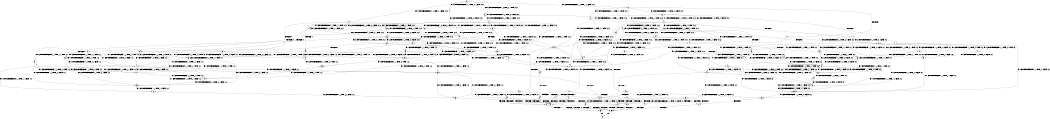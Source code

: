 digraph BCG {
size = "7, 10.5";
center = TRUE;
node [shape = circle];
0 [peripheries = 2];
0 -> 1 [label = "EX !0 !ATOMIC_EXCH_BRANCH (1, +1, TRUE, +1, 1, FALSE) !:0:1:2:"];
0 -> 2 [label = "EX !1 !ATOMIC_EXCH_BRANCH (1, +1, TRUE, +1, 1, FALSE) !:0:1:2:"];
0 -> 3 [label = "EX !2 !ATOMIC_EXCH_BRANCH (1, +0, TRUE, +0, 1, TRUE) !:0:1:2:"];
0 -> 4 [label = "EX !0 !ATOMIC_EXCH_BRANCH (1, +1, TRUE, +1, 1, FALSE) !:0:1:2:"];
1 -> 5 [label = "EX !2 !ATOMIC_EXCH_BRANCH (1, +0, TRUE, +0, 1, FALSE) !:0:1:2:"];
2 -> 6 [label = "EX !0 !ATOMIC_EXCH_BRANCH (1, +1, TRUE, +1, 1, TRUE) !:0:1:2:"];
2 -> 7 [label = "TERMINATE !1"];
2 -> 8 [label = "EX !2 !ATOMIC_EXCH_BRANCH (1, +0, TRUE, +0, 1, FALSE) !:0:1:2:"];
2 -> 9 [label = "EX !0 !ATOMIC_EXCH_BRANCH (1, +1, TRUE, +1, 1, TRUE) !:0:1:2:"];
3 -> 10 [label = "EX !0 !ATOMIC_EXCH_BRANCH (1, +1, TRUE, +1, 1, FALSE) !:0:1:2:"];
3 -> 11 [label = "EX !1 !ATOMIC_EXCH_BRANCH (1, +1, TRUE, +1, 1, FALSE) !:0:1:2:"];
3 -> 12 [label = "EX !0 !ATOMIC_EXCH_BRANCH (1, +1, TRUE, +1, 1, FALSE) !:0:1:2:"];
3 -> 3 [label = "EX !2 !ATOMIC_EXCH_BRANCH (1, +0, TRUE, +0, 1, TRUE) !:0:1:2:"];
4 -> 5 [label = "EX !2 !ATOMIC_EXCH_BRANCH (1, +0, TRUE, +0, 1, FALSE) !:0:1:2:"];
4 -> 13 [label = "TERMINATE !0"];
4 -> 14 [label = "EX !1 !ATOMIC_EXCH_BRANCH (1, +1, TRUE, +1, 1, TRUE) !:0:1:2:"];
4 -> 15 [label = "EX !2 !ATOMIC_EXCH_BRANCH (1, +0, TRUE, +0, 1, FALSE) !:0:1:2:"];
5 -> 10 [label = "EX !2 !ATOMIC_EXCH_BRANCH (1, +1, TRUE, +0, 1, TRUE) !:0:1:2:"];
6 -> 16 [label = "EX !2 !ATOMIC_EXCH_BRANCH (1, +0, TRUE, +0, 1, FALSE) !:0:1:2:"];
7 -> 17 [label = "EX !0 !ATOMIC_EXCH_BRANCH (1, +1, TRUE, +1, 1, TRUE) !:0:2:"];
7 -> 18 [label = "EX !2 !ATOMIC_EXCH_BRANCH (1, +0, TRUE, +0, 1, FALSE) !:0:2:"];
7 -> 19 [label = "EX !0 !ATOMIC_EXCH_BRANCH (1, +1, TRUE, +1, 1, TRUE) !:0:2:"];
8 -> 20 [label = "EX !0 !ATOMIC_EXCH_BRANCH (1, +1, TRUE, +1, 1, FALSE) !:0:1:2:"];
8 -> 21 [label = "TERMINATE !1"];
8 -> 22 [label = "EX !0 !ATOMIC_EXCH_BRANCH (1, +1, TRUE, +1, 1, FALSE) !:0:1:2:"];
8 -> 11 [label = "EX !2 !ATOMIC_EXCH_BRANCH (1, +1, TRUE, +0, 1, TRUE) !:0:1:2:"];
9 -> 16 [label = "EX !2 !ATOMIC_EXCH_BRANCH (1, +0, TRUE, +0, 1, FALSE) !:0:1:2:"];
9 -> 23 [label = "TERMINATE !1"];
9 -> 24 [label = "EX !2 !ATOMIC_EXCH_BRANCH (1, +0, TRUE, +0, 1, FALSE) !:0:1:2:"];
9 -> 9 [label = "EX !0 !ATOMIC_EXCH_BRANCH (1, +1, TRUE, +1, 1, TRUE) !:0:1:2:"];
10 -> 25 [label = "EX !1 !ATOMIC_EXCH_BRANCH (1, +1, TRUE, +1, 1, TRUE) !:0:1:2:"];
11 -> 26 [label = "EX !2 !ATOMIC_EXCH_BRANCH (1, +0, TRUE, +0, 1, FALSE) !:0:1:2:"];
11 -> 27 [label = "TERMINATE !1"];
11 -> 28 [label = "EX !0 !ATOMIC_EXCH_BRANCH (1, +1, TRUE, +1, 1, TRUE) !:0:1:2:"];
11 -> 8 [label = "EX !2 !ATOMIC_EXCH_BRANCH (1, +0, TRUE, +0, 1, FALSE) !:0:1:2:"];
12 -> 25 [label = "EX !1 !ATOMIC_EXCH_BRANCH (1, +1, TRUE, +1, 1, TRUE) !:0:1:2:"];
12 -> 29 [label = "TERMINATE !0"];
12 -> 30 [label = "EX !1 !ATOMIC_EXCH_BRANCH (1, +1, TRUE, +1, 1, TRUE) !:0:1:2:"];
12 -> 15 [label = "EX !2 !ATOMIC_EXCH_BRANCH (1, +0, TRUE, +0, 1, FALSE) !:0:1:2:"];
13 -> 31 [label = "EX !2 !ATOMIC_EXCH_BRANCH (1, +0, TRUE, +0, 1, FALSE) !:1:2:"];
13 -> 32 [label = "EX !1 !ATOMIC_EXCH_BRANCH (1, +1, TRUE, +1, 1, TRUE) !:1:2:"];
13 -> 33 [label = "EX !2 !ATOMIC_EXCH_BRANCH (1, +0, TRUE, +0, 1, FALSE) !:1:2:"];
14 -> 34 [label = "EX !2 !ATOMIC_EXCH_BRANCH (1, +0, TRUE, +0, 1, FALSE) !:0:1:2:"];
14 -> 35 [label = "TERMINATE !0"];
14 -> 36 [label = "EX !2 !ATOMIC_EXCH_BRANCH (1, +0, TRUE, +0, 1, FALSE) !:0:1:2:"];
14 -> 14 [label = "EX !1 !ATOMIC_EXCH_BRANCH (1, +1, TRUE, +1, 1, TRUE) !:0:1:2:"];
15 -> 10 [label = "EX !2 !ATOMIC_EXCH_BRANCH (1, +1, TRUE, +0, 1, TRUE) !:0:1:2:"];
15 -> 37 [label = "TERMINATE !0"];
15 -> 22 [label = "EX !1 !ATOMIC_EXCH_BRANCH (1, +1, TRUE, +1, 1, FALSE) !:0:1:2:"];
15 -> 12 [label = "EX !2 !ATOMIC_EXCH_BRANCH (1, +1, TRUE, +0, 1, TRUE) !:0:1:2:"];
16 -> 20 [label = "EX !0 !ATOMIC_EXCH_BRANCH (1, +1, TRUE, +1, 1, FALSE) !:0:1:2:"];
17 -> 38 [label = "EX !2 !ATOMIC_EXCH_BRANCH (1, +0, TRUE, +0, 1, FALSE) !:0:2:"];
18 -> 39 [label = "EX !0 !ATOMIC_EXCH_BRANCH (1, +1, TRUE, +1, 1, FALSE) !:0:2:"];
18 -> 40 [label = "EX !0 !ATOMIC_EXCH_BRANCH (1, +1, TRUE, +1, 1, FALSE) !:0:2:"];
18 -> 41 [label = "EX !2 !ATOMIC_EXCH_BRANCH (1, +1, TRUE, +0, 1, TRUE) !:0:2:"];
19 -> 38 [label = "EX !2 !ATOMIC_EXCH_BRANCH (1, +0, TRUE, +0, 1, FALSE) !:0:2:"];
19 -> 42 [label = "EX !2 !ATOMIC_EXCH_BRANCH (1, +0, TRUE, +0, 1, FALSE) !:0:2:"];
19 -> 19 [label = "EX !0 !ATOMIC_EXCH_BRANCH (1, +1, TRUE, +1, 1, TRUE) !:0:2:"];
20 -> 43 [label = "EX !2 !ATOMIC_EXCH_BRANCH (1, +1, TRUE, +0, 1, FALSE) !:0:1:2:"];
21 -> 44 [label = "EX !2 !ATOMIC_EXCH_BRANCH (1, +1, TRUE, +0, 1, TRUE) !:0:2:"];
21 -> 40 [label = "EX !0 !ATOMIC_EXCH_BRANCH (1, +1, TRUE, +1, 1, FALSE) !:0:2:"];
21 -> 41 [label = "EX !2 !ATOMIC_EXCH_BRANCH (1, +1, TRUE, +0, 1, TRUE) !:0:2:"];
22 -> 43 [label = "EX !2 !ATOMIC_EXCH_BRANCH (1, +1, TRUE, +0, 1, FALSE) !:0:1:2:"];
22 -> 45 [label = "TERMINATE !1"];
22 -> 46 [label = "TERMINATE !0"];
22 -> 47 [label = "EX !2 !ATOMIC_EXCH_BRANCH (1, +1, TRUE, +0, 1, FALSE) !:0:1:2:"];
23 -> 17 [label = "EX !0 !ATOMIC_EXCH_BRANCH (1, +1, TRUE, +1, 1, TRUE) !:0:2:"];
23 -> 42 [label = "EX !2 !ATOMIC_EXCH_BRANCH (1, +0, TRUE, +0, 1, FALSE) !:0:2:"];
23 -> 19 [label = "EX !0 !ATOMIC_EXCH_BRANCH (1, +1, TRUE, +1, 1, TRUE) !:0:2:"];
24 -> 20 [label = "EX !0 !ATOMIC_EXCH_BRANCH (1, +1, TRUE, +1, 1, FALSE) !:0:1:2:"];
24 -> 48 [label = "TERMINATE !1"];
24 -> 49 [label = "EX !2 !ATOMIC_EXCH_BRANCH (1, +1, TRUE, +0, 1, TRUE) !:0:1:2:"];
24 -> 22 [label = "EX !0 !ATOMIC_EXCH_BRANCH (1, +1, TRUE, +1, 1, FALSE) !:0:1:2:"];
25 -> 34 [label = "EX !2 !ATOMIC_EXCH_BRANCH (1, +0, TRUE, +0, 1, FALSE) !:0:1:2:"];
26 -> 20 [label = "EX !0 !ATOMIC_EXCH_BRANCH (1, +1, TRUE, +1, 1, FALSE) !:0:1:2:"];
27 -> 50 [label = "EX !2 !ATOMIC_EXCH_BRANCH (1, +0, TRUE, +0, 1, FALSE) !:0:2:"];
27 -> 51 [label = "EX !0 !ATOMIC_EXCH_BRANCH (1, +1, TRUE, +1, 1, TRUE) !:0:2:"];
27 -> 18 [label = "EX !2 !ATOMIC_EXCH_BRANCH (1, +0, TRUE, +0, 1, FALSE) !:0:2:"];
28 -> 16 [label = "EX !2 !ATOMIC_EXCH_BRANCH (1, +0, TRUE, +0, 1, FALSE) !:0:1:2:"];
28 -> 52 [label = "TERMINATE !1"];
28 -> 24 [label = "EX !2 !ATOMIC_EXCH_BRANCH (1, +0, TRUE, +0, 1, FALSE) !:0:1:2:"];
28 -> 28 [label = "EX !0 !ATOMIC_EXCH_BRANCH (1, +1, TRUE, +1, 1, TRUE) !:0:1:2:"];
29 -> 31 [label = "EX !2 !ATOMIC_EXCH_BRANCH (1, +0, TRUE, +0, 1, FALSE) !:1:2:"];
29 -> 53 [label = "EX !1 !ATOMIC_EXCH_BRANCH (1, +1, TRUE, +1, 1, TRUE) !:1:2:"];
29 -> 33 [label = "EX !2 !ATOMIC_EXCH_BRANCH (1, +0, TRUE, +0, 1, FALSE) !:1:2:"];
30 -> 34 [label = "EX !2 !ATOMIC_EXCH_BRANCH (1, +0, TRUE, +0, 1, FALSE) !:0:1:2:"];
30 -> 54 [label = "TERMINATE !0"];
30 -> 36 [label = "EX !2 !ATOMIC_EXCH_BRANCH (1, +0, TRUE, +0, 1, FALSE) !:0:1:2:"];
30 -> 30 [label = "EX !1 !ATOMIC_EXCH_BRANCH (1, +1, TRUE, +1, 1, TRUE) !:0:1:2:"];
31 -> 55 [label = "EX !2 !ATOMIC_EXCH_BRANCH (1, +1, TRUE, +0, 1, TRUE) !:1:2:"];
32 -> 56 [label = "EX !2 !ATOMIC_EXCH_BRANCH (1, +0, TRUE, +0, 1, FALSE) !:1:2:"];
32 -> 57 [label = "EX !2 !ATOMIC_EXCH_BRANCH (1, +0, TRUE, +0, 1, FALSE) !:1:2:"];
32 -> 32 [label = "EX !1 !ATOMIC_EXCH_BRANCH (1, +1, TRUE, +1, 1, TRUE) !:1:2:"];
33 -> 55 [label = "EX !2 !ATOMIC_EXCH_BRANCH (1, +1, TRUE, +0, 1, TRUE) !:1:2:"];
33 -> 58 [label = "EX !1 !ATOMIC_EXCH_BRANCH (1, +1, TRUE, +1, 1, FALSE) !:1:2:"];
33 -> 59 [label = "EX !2 !ATOMIC_EXCH_BRANCH (1, +1, TRUE, +0, 1, TRUE) !:1:2:"];
34 -> 20 [label = "EX !1 !ATOMIC_EXCH_BRANCH (1, +1, TRUE, +1, 1, FALSE) !:0:1:2:"];
35 -> 60 [label = "EX !1 !ATOMIC_EXCH_BRANCH (1, +1, TRUE, +1, 1, TRUE) !:1:2:"];
35 -> 57 [label = "EX !2 !ATOMIC_EXCH_BRANCH (1, +0, TRUE, +0, 1, FALSE) !:1:2:"];
35 -> 32 [label = "EX !1 !ATOMIC_EXCH_BRANCH (1, +1, TRUE, +1, 1, TRUE) !:1:2:"];
36 -> 20 [label = "EX !1 !ATOMIC_EXCH_BRANCH (1, +1, TRUE, +1, 1, FALSE) !:0:1:2:"];
36 -> 61 [label = "TERMINATE !0"];
36 -> 62 [label = "EX !2 !ATOMIC_EXCH_BRANCH (1, +1, TRUE, +0, 1, TRUE) !:0:1:2:"];
36 -> 22 [label = "EX !1 !ATOMIC_EXCH_BRANCH (1, +1, TRUE, +1, 1, FALSE) !:0:1:2:"];
37 -> 55 [label = "EX !2 !ATOMIC_EXCH_BRANCH (1, +1, TRUE, +0, 1, TRUE) !:1:2:"];
37 -> 58 [label = "EX !1 !ATOMIC_EXCH_BRANCH (1, +1, TRUE, +1, 1, FALSE) !:1:2:"];
37 -> 59 [label = "EX !2 !ATOMIC_EXCH_BRANCH (1, +1, TRUE, +0, 1, TRUE) !:1:2:"];
38 -> 39 [label = "EX !0 !ATOMIC_EXCH_BRANCH (1, +1, TRUE, +1, 1, FALSE) !:0:2:"];
39 -> 63 [label = "EX !2 !ATOMIC_EXCH_BRANCH (1, +1, TRUE, +0, 1, FALSE) !:0:2:"];
40 -> 63 [label = "EX !2 !ATOMIC_EXCH_BRANCH (1, +1, TRUE, +0, 1, FALSE) !:0:2:"];
40 -> 64 [label = "TERMINATE !0"];
40 -> 65 [label = "EX !2 !ATOMIC_EXCH_BRANCH (1, +1, TRUE, +0, 1, FALSE) !:0:2:"];
41 -> 50 [label = "EX !2 !ATOMIC_EXCH_BRANCH (1, +0, TRUE, +0, 1, FALSE) !:0:2:"];
41 -> 51 [label = "EX !0 !ATOMIC_EXCH_BRANCH (1, +1, TRUE, +1, 1, TRUE) !:0:2:"];
41 -> 18 [label = "EX !2 !ATOMIC_EXCH_BRANCH (1, +0, TRUE, +0, 1, FALSE) !:0:2:"];
42 -> 39 [label = "EX !0 !ATOMIC_EXCH_BRANCH (1, +1, TRUE, +1, 1, FALSE) !:0:2:"];
42 -> 66 [label = "EX !2 !ATOMIC_EXCH_BRANCH (1, +1, TRUE, +0, 1, TRUE) !:0:2:"];
42 -> 40 [label = "EX !0 !ATOMIC_EXCH_BRANCH (1, +1, TRUE, +1, 1, FALSE) !:0:2:"];
43 -> 67 [label = "TERMINATE !0"];
44 -> 50 [label = "EX !2 !ATOMIC_EXCH_BRANCH (1, +0, TRUE, +0, 1, FALSE) !:0:2:"];
45 -> 63 [label = "EX !2 !ATOMIC_EXCH_BRANCH (1, +1, TRUE, +0, 1, FALSE) !:0:2:"];
45 -> 64 [label = "TERMINATE !0"];
45 -> 65 [label = "EX !2 !ATOMIC_EXCH_BRANCH (1, +1, TRUE, +0, 1, FALSE) !:0:2:"];
46 -> 68 [label = "EX !2 !ATOMIC_EXCH_BRANCH (1, +1, TRUE, +0, 1, FALSE) !:1:2:"];
46 -> 64 [label = "TERMINATE !1"];
46 -> 69 [label = "EX !2 !ATOMIC_EXCH_BRANCH (1, +1, TRUE, +0, 1, FALSE) !:1:2:"];
47 -> 67 [label = "TERMINATE !0"];
47 -> 70 [label = "TERMINATE !1"];
47 -> 71 [label = "TERMINATE !2"];
47 -> 72 [label = "TERMINATE !0"];
48 -> 39 [label = "EX !0 !ATOMIC_EXCH_BRANCH (1, +1, TRUE, +1, 1, FALSE) !:0:2:"];
48 -> 66 [label = "EX !2 !ATOMIC_EXCH_BRANCH (1, +1, TRUE, +0, 1, TRUE) !:0:2:"];
48 -> 40 [label = "EX !0 !ATOMIC_EXCH_BRANCH (1, +1, TRUE, +1, 1, FALSE) !:0:2:"];
49 -> 73 [label = "EX !0 !ATOMIC_EXCH_BRANCH (1, +1, TRUE, +1, 1, TRUE) !:0:1:2:"];
49 -> 52 [label = "TERMINATE !1"];
49 -> 24 [label = "EX !2 !ATOMIC_EXCH_BRANCH (1, +0, TRUE, +0, 1, FALSE) !:0:1:2:"];
49 -> 28 [label = "EX !0 !ATOMIC_EXCH_BRANCH (1, +1, TRUE, +1, 1, TRUE) !:0:1:2:"];
50 -> 39 [label = "EX !0 !ATOMIC_EXCH_BRANCH (1, +1, TRUE, +1, 1, FALSE) !:0:2:"];
51 -> 38 [label = "EX !2 !ATOMIC_EXCH_BRANCH (1, +0, TRUE, +0, 1, FALSE) !:0:2:"];
51 -> 42 [label = "EX !2 !ATOMIC_EXCH_BRANCH (1, +0, TRUE, +0, 1, FALSE) !:0:2:"];
51 -> 51 [label = "EX !0 !ATOMIC_EXCH_BRANCH (1, +1, TRUE, +1, 1, TRUE) !:0:2:"];
52 -> 74 [label = "EX !0 !ATOMIC_EXCH_BRANCH (1, +1, TRUE, +1, 1, TRUE) !:0:2:"];
52 -> 42 [label = "EX !2 !ATOMIC_EXCH_BRANCH (1, +0, TRUE, +0, 1, FALSE) !:0:2:"];
52 -> 51 [label = "EX !0 !ATOMIC_EXCH_BRANCH (1, +1, TRUE, +1, 1, TRUE) !:0:2:"];
53 -> 56 [label = "EX !2 !ATOMIC_EXCH_BRANCH (1, +0, TRUE, +0, 1, FALSE) !:1:2:"];
53 -> 57 [label = "EX !2 !ATOMIC_EXCH_BRANCH (1, +0, TRUE, +0, 1, FALSE) !:1:2:"];
53 -> 53 [label = "EX !1 !ATOMIC_EXCH_BRANCH (1, +1, TRUE, +1, 1, TRUE) !:1:2:"];
54 -> 75 [label = "EX !1 !ATOMIC_EXCH_BRANCH (1, +1, TRUE, +1, 1, TRUE) !:1:2:"];
54 -> 57 [label = "EX !2 !ATOMIC_EXCH_BRANCH (1, +0, TRUE, +0, 1, FALSE) !:1:2:"];
54 -> 53 [label = "EX !1 !ATOMIC_EXCH_BRANCH (1, +1, TRUE, +1, 1, TRUE) !:1:2:"];
55 -> 75 [label = "EX !1 !ATOMIC_EXCH_BRANCH (1, +1, TRUE, +1, 1, TRUE) !:1:2:"];
56 -> 76 [label = "EX !1 !ATOMIC_EXCH_BRANCH (1, +1, TRUE, +1, 1, FALSE) !:1:2:"];
57 -> 76 [label = "EX !1 !ATOMIC_EXCH_BRANCH (1, +1, TRUE, +1, 1, FALSE) !:1:2:"];
57 -> 77 [label = "EX !2 !ATOMIC_EXCH_BRANCH (1, +1, TRUE, +0, 1, TRUE) !:1:2:"];
57 -> 58 [label = "EX !1 !ATOMIC_EXCH_BRANCH (1, +1, TRUE, +1, 1, FALSE) !:1:2:"];
58 -> 68 [label = "EX !2 !ATOMIC_EXCH_BRANCH (1, +1, TRUE, +0, 1, FALSE) !:1:2:"];
58 -> 64 [label = "TERMINATE !1"];
58 -> 69 [label = "EX !2 !ATOMIC_EXCH_BRANCH (1, +1, TRUE, +0, 1, FALSE) !:1:2:"];
59 -> 75 [label = "EX !1 !ATOMIC_EXCH_BRANCH (1, +1, TRUE, +1, 1, TRUE) !:1:2:"];
59 -> 53 [label = "EX !1 !ATOMIC_EXCH_BRANCH (1, +1, TRUE, +1, 1, TRUE) !:1:2:"];
59 -> 33 [label = "EX !2 !ATOMIC_EXCH_BRANCH (1, +0, TRUE, +0, 1, FALSE) !:1:2:"];
60 -> 56 [label = "EX !2 !ATOMIC_EXCH_BRANCH (1, +0, TRUE, +0, 1, FALSE) !:1:2:"];
61 -> 76 [label = "EX !1 !ATOMIC_EXCH_BRANCH (1, +1, TRUE, +1, 1, FALSE) !:1:2:"];
61 -> 77 [label = "EX !2 !ATOMIC_EXCH_BRANCH (1, +1, TRUE, +0, 1, TRUE) !:1:2:"];
61 -> 58 [label = "EX !1 !ATOMIC_EXCH_BRANCH (1, +1, TRUE, +1, 1, FALSE) !:1:2:"];
62 -> 25 [label = "EX !1 !ATOMIC_EXCH_BRANCH (1, +1, TRUE, +1, 1, TRUE) !:0:1:2:"];
62 -> 54 [label = "TERMINATE !0"];
62 -> 36 [label = "EX !2 !ATOMIC_EXCH_BRANCH (1, +0, TRUE, +0, 1, FALSE) !:0:1:2:"];
62 -> 30 [label = "EX !1 !ATOMIC_EXCH_BRANCH (1, +1, TRUE, +1, 1, TRUE) !:0:1:2:"];
63 -> 78 [label = "TERMINATE !0"];
64 -> 79 [label = "EX !2 !ATOMIC_EXCH_BRANCH (1, +1, TRUE, +0, 1, FALSE) !:2:"];
64 -> 80 [label = "EX !2 !ATOMIC_EXCH_BRANCH (1, +1, TRUE, +0, 1, FALSE) !:2:"];
65 -> 78 [label = "TERMINATE !0"];
65 -> 81 [label = "TERMINATE !2"];
65 -> 82 [label = "TERMINATE !0"];
66 -> 74 [label = "EX !0 !ATOMIC_EXCH_BRANCH (1, +1, TRUE, +1, 1, TRUE) !:0:2:"];
66 -> 42 [label = "EX !2 !ATOMIC_EXCH_BRANCH (1, +0, TRUE, +0, 1, FALSE) !:0:2:"];
66 -> 51 [label = "EX !0 !ATOMIC_EXCH_BRANCH (1, +1, TRUE, +1, 1, TRUE) !:0:2:"];
67 -> 83 [label = "TERMINATE !2"];
68 -> 83 [label = "TERMINATE !2"];
69 -> 83 [label = "TERMINATE !2"];
69 -> 82 [label = "TERMINATE !1"];
69 -> 84 [label = "TERMINATE !2"];
70 -> 78 [label = "TERMINATE !0"];
70 -> 81 [label = "TERMINATE !2"];
70 -> 82 [label = "TERMINATE !0"];
71 -> 83 [label = "TERMINATE !0"];
71 -> 81 [label = "TERMINATE !1"];
71 -> 84 [label = "TERMINATE !0"];
72 -> 83 [label = "TERMINATE !2"];
72 -> 82 [label = "TERMINATE !1"];
72 -> 84 [label = "TERMINATE !2"];
73 -> 16 [label = "EX !2 !ATOMIC_EXCH_BRANCH (1, +0, TRUE, +0, 1, FALSE) !:0:1:2:"];
74 -> 38 [label = "EX !2 !ATOMIC_EXCH_BRANCH (1, +0, TRUE, +0, 1, FALSE) !:0:2:"];
75 -> 56 [label = "EX !2 !ATOMIC_EXCH_BRANCH (1, +0, TRUE, +0, 1, FALSE) !:1:2:"];
76 -> 68 [label = "EX !2 !ATOMIC_EXCH_BRANCH (1, +1, TRUE, +0, 1, FALSE) !:1:2:"];
77 -> 75 [label = "EX !1 !ATOMIC_EXCH_BRANCH (1, +1, TRUE, +1, 1, TRUE) !:1:2:"];
77 -> 57 [label = "EX !2 !ATOMIC_EXCH_BRANCH (1, +0, TRUE, +0, 1, FALSE) !:1:2:"];
77 -> 53 [label = "EX !1 !ATOMIC_EXCH_BRANCH (1, +1, TRUE, +1, 1, TRUE) !:1:2:"];
78 -> 85 [label = "TERMINATE !2"];
79 -> 85 [label = "TERMINATE !2"];
80 -> 85 [label = "TERMINATE !2"];
80 -> 86 [label = "TERMINATE !2"];
81 -> 85 [label = "TERMINATE !0"];
81 -> 86 [label = "TERMINATE !0"];
82 -> 85 [label = "TERMINATE !2"];
82 -> 86 [label = "TERMINATE !2"];
83 -> 85 [label = "TERMINATE !1"];
84 -> 85 [label = "TERMINATE !1"];
84 -> 86 [label = "TERMINATE !1"];
85 -> 87 [label = "exit"];
86 -> 87 [label = "exit"];
}
